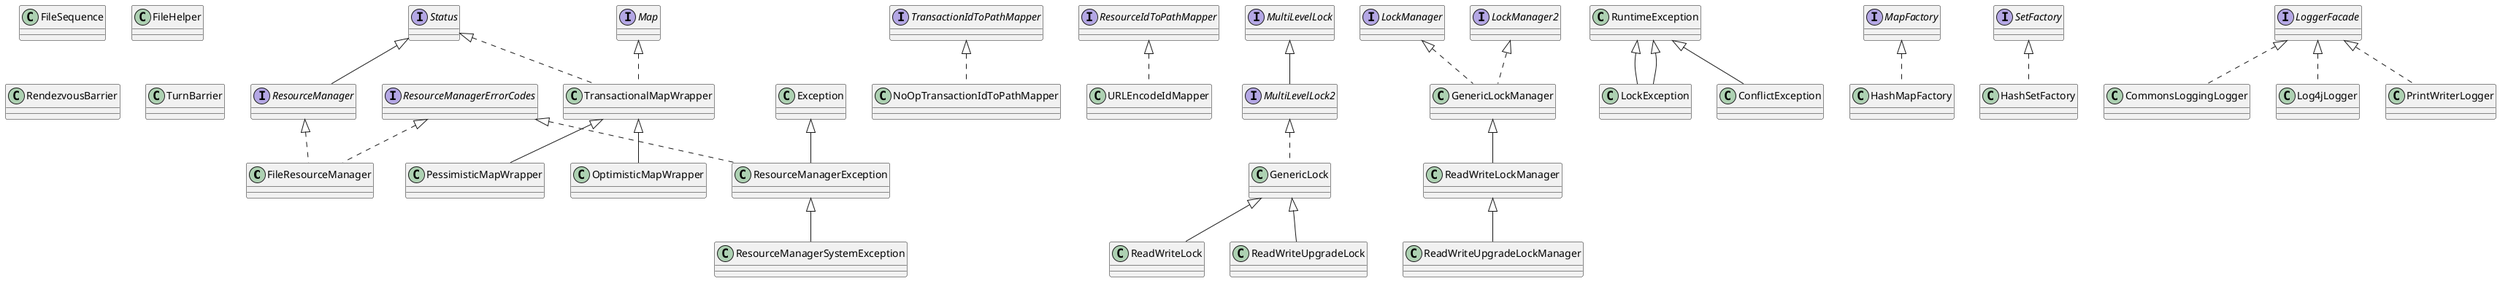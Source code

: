 @startuml

class FileResourceManager implements ResourceManager, ResourceManagerErrorCodes
class FileSequence
class NoOpTransactionIdToPathMapper implements TransactionIdToPathMapper
interface ResourceIdToPathMapper
interface ResourceManager extends Status
interface ResourceManagerErrorCodes
class ResourceManagerException extends Exception implements ResourceManagerErrorCodes
class ResourceManagerSystemException extends ResourceManagerException
interface TransactionIdToPathMapper
class URLEncodeIdMapper implements ResourceIdToPathMapper
class GenericLock implements MultiLevelLock2
class GenericLockManager implements LockManager, LockManager2
class LockException extends RuntimeException
interface LockManager
interface LockManager2
interface MultiLevelLock
interface MultiLevelLock2 extends MultiLevelLock
class ReadWriteLock extends GenericLock
class ReadWriteLockManager extends GenericLockManager
class ReadWriteUpgradeLock extends GenericLock
class ReadWriteUpgradeLockManager extends ReadWriteLockManager
class ConflictException extends RuntimeException
class HashMapFactory implements MapFactory
class HashSetFactory implements SetFactory
class LockException extends RuntimeException
interface MapFactory
class OptimisticMapWrapper extends TransactionalMapWrapper
class PessimisticMapWrapper extends TransactionalMapWrapper
interface SetFactory
class TransactionalMapWrapper implements Map, Status
class CommonsLoggingLogger implements LoggerFacade
 class FileHelper
class Log4jLogger implements LoggerFacade
interface LoggerFacade
class PrintWriterLogger implements LoggerFacade
class RendezvousBarrier
class TurnBarrier


@enduml